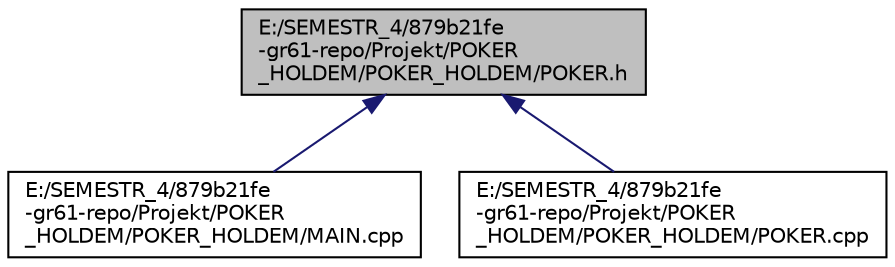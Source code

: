 digraph "E:/SEMESTR_4/879b21fe-gr61-repo/Projekt/POKER_HOLDEM/POKER_HOLDEM/POKER.h"
{
  edge [fontname="Helvetica",fontsize="10",labelfontname="Helvetica",labelfontsize="10"];
  node [fontname="Helvetica",fontsize="10",shape=record];
  Node39 [label="E:/SEMESTR_4/879b21fe\l-gr61-repo/Projekt/POKER\l_HOLDEM/POKER_HOLDEM/POKER.h",height=0.2,width=0.4,color="black", fillcolor="grey75", style="filled", fontcolor="black"];
  Node39 -> Node40 [dir="back",color="midnightblue",fontsize="10",style="solid",fontname="Helvetica"];
  Node40 [label="E:/SEMESTR_4/879b21fe\l-gr61-repo/Projekt/POKER\l_HOLDEM/POKER_HOLDEM/MAIN.cpp",height=0.2,width=0.4,color="black", fillcolor="white", style="filled",URL="$_m_a_i_n_8cpp.html"];
  Node39 -> Node41 [dir="back",color="midnightblue",fontsize="10",style="solid",fontname="Helvetica"];
  Node41 [label="E:/SEMESTR_4/879b21fe\l-gr61-repo/Projekt/POKER\l_HOLDEM/POKER_HOLDEM/POKER.cpp",height=0.2,width=0.4,color="black", fillcolor="white", style="filled",URL="$_p_o_k_e_r_8cpp.html"];
}
